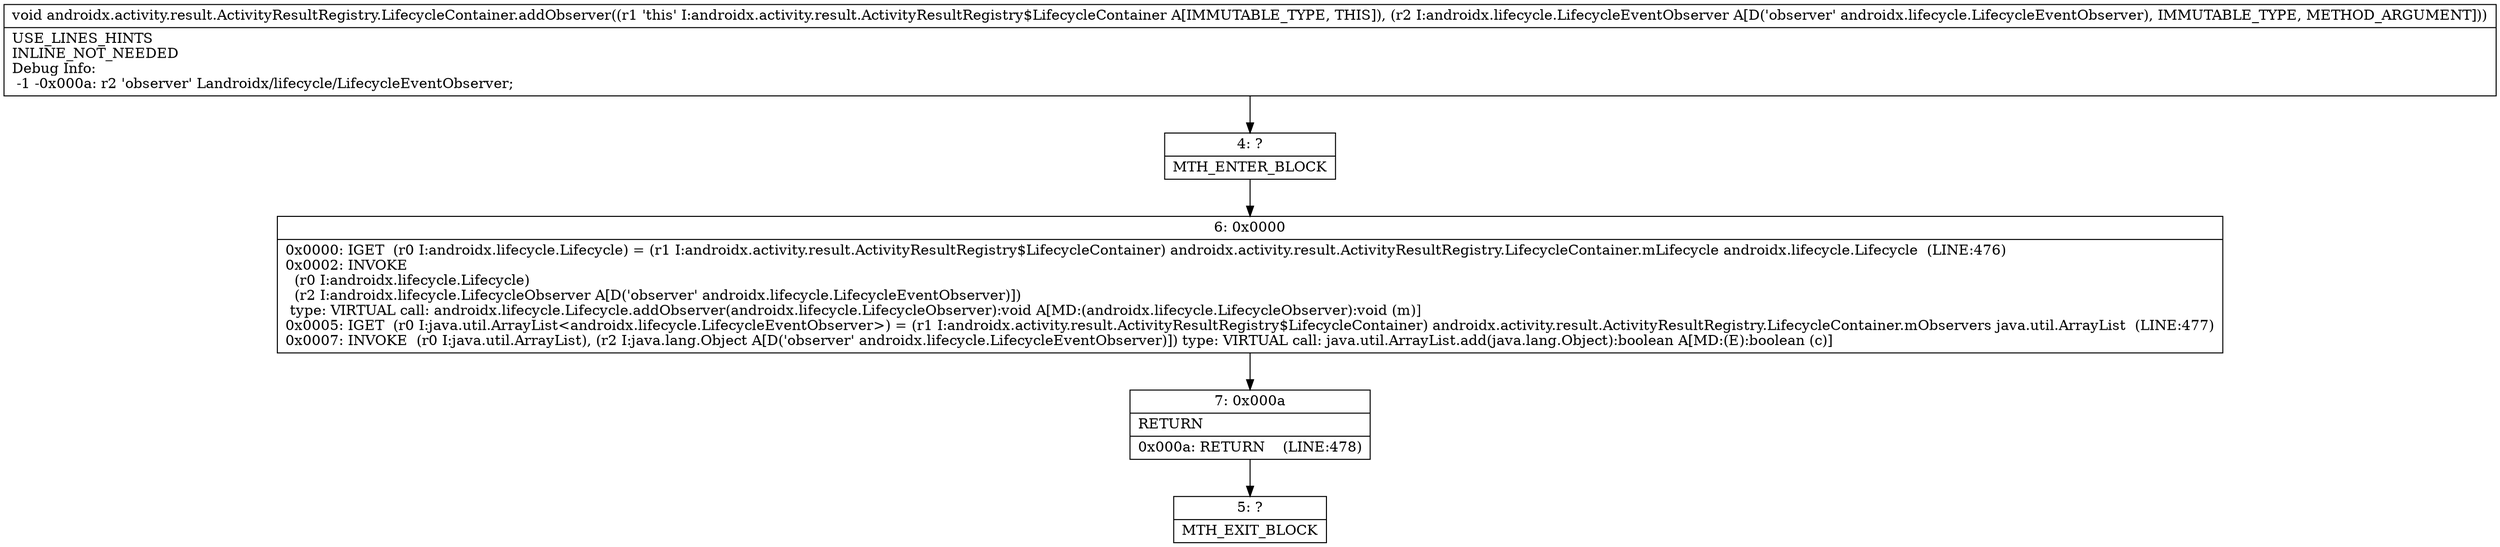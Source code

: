 digraph "CFG forandroidx.activity.result.ActivityResultRegistry.LifecycleContainer.addObserver(Landroidx\/lifecycle\/LifecycleEventObserver;)V" {
Node_4 [shape=record,label="{4\:\ ?|MTH_ENTER_BLOCK\l}"];
Node_6 [shape=record,label="{6\:\ 0x0000|0x0000: IGET  (r0 I:androidx.lifecycle.Lifecycle) = (r1 I:androidx.activity.result.ActivityResultRegistry$LifecycleContainer) androidx.activity.result.ActivityResultRegistry.LifecycleContainer.mLifecycle androidx.lifecycle.Lifecycle  (LINE:476)\l0x0002: INVOKE  \l  (r0 I:androidx.lifecycle.Lifecycle)\l  (r2 I:androidx.lifecycle.LifecycleObserver A[D('observer' androidx.lifecycle.LifecycleEventObserver)])\l type: VIRTUAL call: androidx.lifecycle.Lifecycle.addObserver(androidx.lifecycle.LifecycleObserver):void A[MD:(androidx.lifecycle.LifecycleObserver):void (m)]\l0x0005: IGET  (r0 I:java.util.ArrayList\<androidx.lifecycle.LifecycleEventObserver\>) = (r1 I:androidx.activity.result.ActivityResultRegistry$LifecycleContainer) androidx.activity.result.ActivityResultRegistry.LifecycleContainer.mObservers java.util.ArrayList  (LINE:477)\l0x0007: INVOKE  (r0 I:java.util.ArrayList), (r2 I:java.lang.Object A[D('observer' androidx.lifecycle.LifecycleEventObserver)]) type: VIRTUAL call: java.util.ArrayList.add(java.lang.Object):boolean A[MD:(E):boolean (c)]\l}"];
Node_7 [shape=record,label="{7\:\ 0x000a|RETURN\l|0x000a: RETURN    (LINE:478)\l}"];
Node_5 [shape=record,label="{5\:\ ?|MTH_EXIT_BLOCK\l}"];
MethodNode[shape=record,label="{void androidx.activity.result.ActivityResultRegistry.LifecycleContainer.addObserver((r1 'this' I:androidx.activity.result.ActivityResultRegistry$LifecycleContainer A[IMMUTABLE_TYPE, THIS]), (r2 I:androidx.lifecycle.LifecycleEventObserver A[D('observer' androidx.lifecycle.LifecycleEventObserver), IMMUTABLE_TYPE, METHOD_ARGUMENT]))  | USE_LINES_HINTS\lINLINE_NOT_NEEDED\lDebug Info:\l  \-1 \-0x000a: r2 'observer' Landroidx\/lifecycle\/LifecycleEventObserver;\l}"];
MethodNode -> Node_4;Node_4 -> Node_6;
Node_6 -> Node_7;
Node_7 -> Node_5;
}


